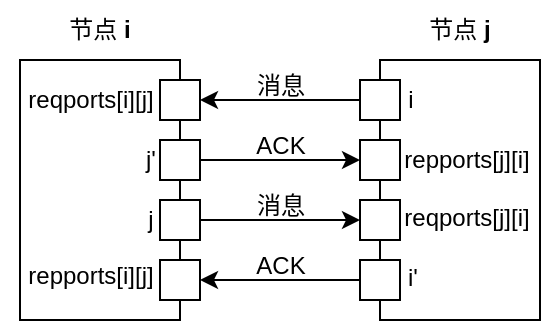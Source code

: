 <mxfile version="26.0.16">
  <diagram name="第 1 页" id="iV8BweZCX2aBzSEkEYhk">
    <mxGraphModel dx="538" dy="326" grid="1" gridSize="10" guides="1" tooltips="1" connect="1" arrows="1" fold="1" page="1" pageScale="1" pageWidth="827" pageHeight="1169" math="0" shadow="0">
      <root>
        <mxCell id="0" />
        <mxCell id="1" parent="0" />
        <mxCell id="Y-FW6RMtg8AMJjoA9081-1" value="" style="rounded=0;whiteSpace=wrap;html=1;" vertex="1" parent="1">
          <mxGeometry x="160" y="120" width="80" height="130" as="geometry" />
        </mxCell>
        <mxCell id="Y-FW6RMtg8AMJjoA9081-2" value="" style="rounded=0;whiteSpace=wrap;html=1;" vertex="1" parent="1">
          <mxGeometry x="340" y="120" width="80" height="130" as="geometry" />
        </mxCell>
        <mxCell id="Y-FW6RMtg8AMJjoA9081-3" value="" style="rounded=0;whiteSpace=wrap;html=1;" vertex="1" parent="1">
          <mxGeometry x="230" y="130" width="20" height="20" as="geometry" />
        </mxCell>
        <mxCell id="Y-FW6RMtg8AMJjoA9081-14" style="edgeStyle=orthogonalEdgeStyle;rounded=0;orthogonalLoop=1;jettySize=auto;html=1;exitX=0;exitY=0.5;exitDx=0;exitDy=0;entryX=1;entryY=0.5;entryDx=0;entryDy=0;" edge="1" parent="1" source="Y-FW6RMtg8AMJjoA9081-4" target="Y-FW6RMtg8AMJjoA9081-3">
          <mxGeometry relative="1" as="geometry" />
        </mxCell>
        <mxCell id="Y-FW6RMtg8AMJjoA9081-4" value="" style="rounded=0;whiteSpace=wrap;html=1;" vertex="1" parent="1">
          <mxGeometry x="330" y="130" width="20" height="20" as="geometry" />
        </mxCell>
        <mxCell id="Y-FW6RMtg8AMJjoA9081-18" style="edgeStyle=orthogonalEdgeStyle;rounded=0;orthogonalLoop=1;jettySize=auto;html=1;exitX=1;exitY=0.5;exitDx=0;exitDy=0;entryX=0;entryY=0.5;entryDx=0;entryDy=0;" edge="1" parent="1" source="Y-FW6RMtg8AMJjoA9081-5" target="Y-FW6RMtg8AMJjoA9081-6">
          <mxGeometry relative="1" as="geometry" />
        </mxCell>
        <mxCell id="Y-FW6RMtg8AMJjoA9081-5" value="" style="rounded=0;whiteSpace=wrap;html=1;" vertex="1" parent="1">
          <mxGeometry x="230" y="160" width="20" height="20" as="geometry" />
        </mxCell>
        <mxCell id="Y-FW6RMtg8AMJjoA9081-6" value="" style="rounded=0;whiteSpace=wrap;html=1;" vertex="1" parent="1">
          <mxGeometry x="330" y="160" width="20" height="20" as="geometry" />
        </mxCell>
        <mxCell id="Y-FW6RMtg8AMJjoA9081-22" style="edgeStyle=orthogonalEdgeStyle;rounded=0;orthogonalLoop=1;jettySize=auto;html=1;exitX=1;exitY=0.5;exitDx=0;exitDy=0;entryX=0;entryY=0.5;entryDx=0;entryDy=0;" edge="1" parent="1" source="Y-FW6RMtg8AMJjoA9081-7" target="Y-FW6RMtg8AMJjoA9081-9">
          <mxGeometry relative="1" as="geometry" />
        </mxCell>
        <mxCell id="Y-FW6RMtg8AMJjoA9081-7" value="" style="rounded=0;whiteSpace=wrap;html=1;" vertex="1" parent="1">
          <mxGeometry x="230" y="190" width="20" height="20" as="geometry" />
        </mxCell>
        <mxCell id="Y-FW6RMtg8AMJjoA9081-8" value="" style="rounded=0;whiteSpace=wrap;html=1;" vertex="1" parent="1">
          <mxGeometry x="230" y="220" width="20" height="20" as="geometry" />
        </mxCell>
        <mxCell id="Y-FW6RMtg8AMJjoA9081-9" value="" style="rounded=0;whiteSpace=wrap;html=1;" vertex="1" parent="1">
          <mxGeometry x="330" y="190" width="20" height="20" as="geometry" />
        </mxCell>
        <mxCell id="Y-FW6RMtg8AMJjoA9081-24" style="edgeStyle=orthogonalEdgeStyle;rounded=0;orthogonalLoop=1;jettySize=auto;html=1;exitX=0;exitY=0.5;exitDx=0;exitDy=0;entryX=1;entryY=0.5;entryDx=0;entryDy=0;" edge="1" parent="1" source="Y-FW6RMtg8AMJjoA9081-11" target="Y-FW6RMtg8AMJjoA9081-8">
          <mxGeometry relative="1" as="geometry" />
        </mxCell>
        <mxCell id="Y-FW6RMtg8AMJjoA9081-11" value="" style="rounded=0;whiteSpace=wrap;html=1;" vertex="1" parent="1">
          <mxGeometry x="330" y="220" width="20" height="20" as="geometry" />
        </mxCell>
        <mxCell id="Y-FW6RMtg8AMJjoA9081-12" value="节点&lt;b&gt; i&lt;/b&gt;" style="text;html=1;align=center;verticalAlign=middle;whiteSpace=wrap;rounded=0;" vertex="1" parent="1">
          <mxGeometry x="170" y="90" width="60" height="30" as="geometry" />
        </mxCell>
        <mxCell id="Y-FW6RMtg8AMJjoA9081-13" value="节点&lt;b&gt;&amp;nbsp;j&lt;/b&gt;" style="text;html=1;align=center;verticalAlign=middle;whiteSpace=wrap;rounded=0;" vertex="1" parent="1">
          <mxGeometry x="350" y="90" width="60" height="30" as="geometry" />
        </mxCell>
        <mxCell id="Y-FW6RMtg8AMJjoA9081-15" value="reqports[i][j]" style="text;html=1;align=center;verticalAlign=middle;resizable=0;points=[];autosize=1;strokeColor=none;fillColor=none;" vertex="1" parent="1">
          <mxGeometry x="150" y="125" width="90" height="30" as="geometry" />
        </mxCell>
        <mxCell id="Y-FW6RMtg8AMJjoA9081-16" value="i" style="text;html=1;align=center;verticalAlign=middle;resizable=0;points=[];autosize=1;strokeColor=none;fillColor=none;" vertex="1" parent="1">
          <mxGeometry x="340" y="125" width="30" height="30" as="geometry" />
        </mxCell>
        <mxCell id="Y-FW6RMtg8AMJjoA9081-17" value="j&#39;" style="text;html=1;align=center;verticalAlign=middle;resizable=0;points=[];autosize=1;strokeColor=none;fillColor=none;" vertex="1" parent="1">
          <mxGeometry x="210" y="155" width="30" height="30" as="geometry" />
        </mxCell>
        <mxCell id="Y-FW6RMtg8AMJjoA9081-19" value="ACK" style="text;html=1;align=center;verticalAlign=middle;resizable=0;points=[];autosize=1;strokeColor=none;fillColor=none;" vertex="1" parent="1">
          <mxGeometry x="265" y="148" width="50" height="30" as="geometry" />
        </mxCell>
        <mxCell id="Y-FW6RMtg8AMJjoA9081-20" value="消息" style="text;html=1;align=center;verticalAlign=middle;resizable=0;points=[];autosize=1;strokeColor=none;fillColor=none;" vertex="1" parent="1">
          <mxGeometry x="265" y="118" width="50" height="30" as="geometry" />
        </mxCell>
        <mxCell id="Y-FW6RMtg8AMJjoA9081-21" value="j" style="text;html=1;align=center;verticalAlign=middle;resizable=0;points=[];autosize=1;strokeColor=none;fillColor=none;" vertex="1" parent="1">
          <mxGeometry x="210" y="185" width="30" height="30" as="geometry" />
        </mxCell>
        <mxCell id="Y-FW6RMtg8AMJjoA9081-23" value="消息" style="text;html=1;align=center;verticalAlign=middle;resizable=0;points=[];autosize=1;strokeColor=none;fillColor=none;" vertex="1" parent="1">
          <mxGeometry x="265" y="178" width="50" height="30" as="geometry" />
        </mxCell>
        <mxCell id="Y-FW6RMtg8AMJjoA9081-25" value="ACK" style="text;html=1;align=center;verticalAlign=middle;resizable=0;points=[];autosize=1;strokeColor=none;fillColor=none;" vertex="1" parent="1">
          <mxGeometry x="265" y="208" width="50" height="30" as="geometry" />
        </mxCell>
        <mxCell id="Y-FW6RMtg8AMJjoA9081-27" value="repports[j][i]" style="text;html=1;align=center;verticalAlign=middle;resizable=0;points=[];autosize=1;strokeColor=none;fillColor=none;" vertex="1" parent="1">
          <mxGeometry x="338" y="155" width="90" height="30" as="geometry" />
        </mxCell>
        <mxCell id="Y-FW6RMtg8AMJjoA9081-28" value="reqports[j][i]" style="text;html=1;align=center;verticalAlign=middle;resizable=0;points=[];autosize=1;strokeColor=none;fillColor=none;" vertex="1" parent="1">
          <mxGeometry x="338" y="184" width="90" height="30" as="geometry" />
        </mxCell>
        <mxCell id="Y-FW6RMtg8AMJjoA9081-29" value="i&#39;" style="text;html=1;align=center;verticalAlign=middle;resizable=0;points=[];autosize=1;strokeColor=none;fillColor=none;" vertex="1" parent="1">
          <mxGeometry x="341" y="214" width="30" height="30" as="geometry" />
        </mxCell>
        <mxCell id="Y-FW6RMtg8AMJjoA9081-30" value="repports[i][j]" style="text;html=1;align=center;verticalAlign=middle;resizable=0;points=[];autosize=1;strokeColor=none;fillColor=none;" vertex="1" parent="1">
          <mxGeometry x="150" y="213" width="90" height="30" as="geometry" />
        </mxCell>
      </root>
    </mxGraphModel>
  </diagram>
</mxfile>
